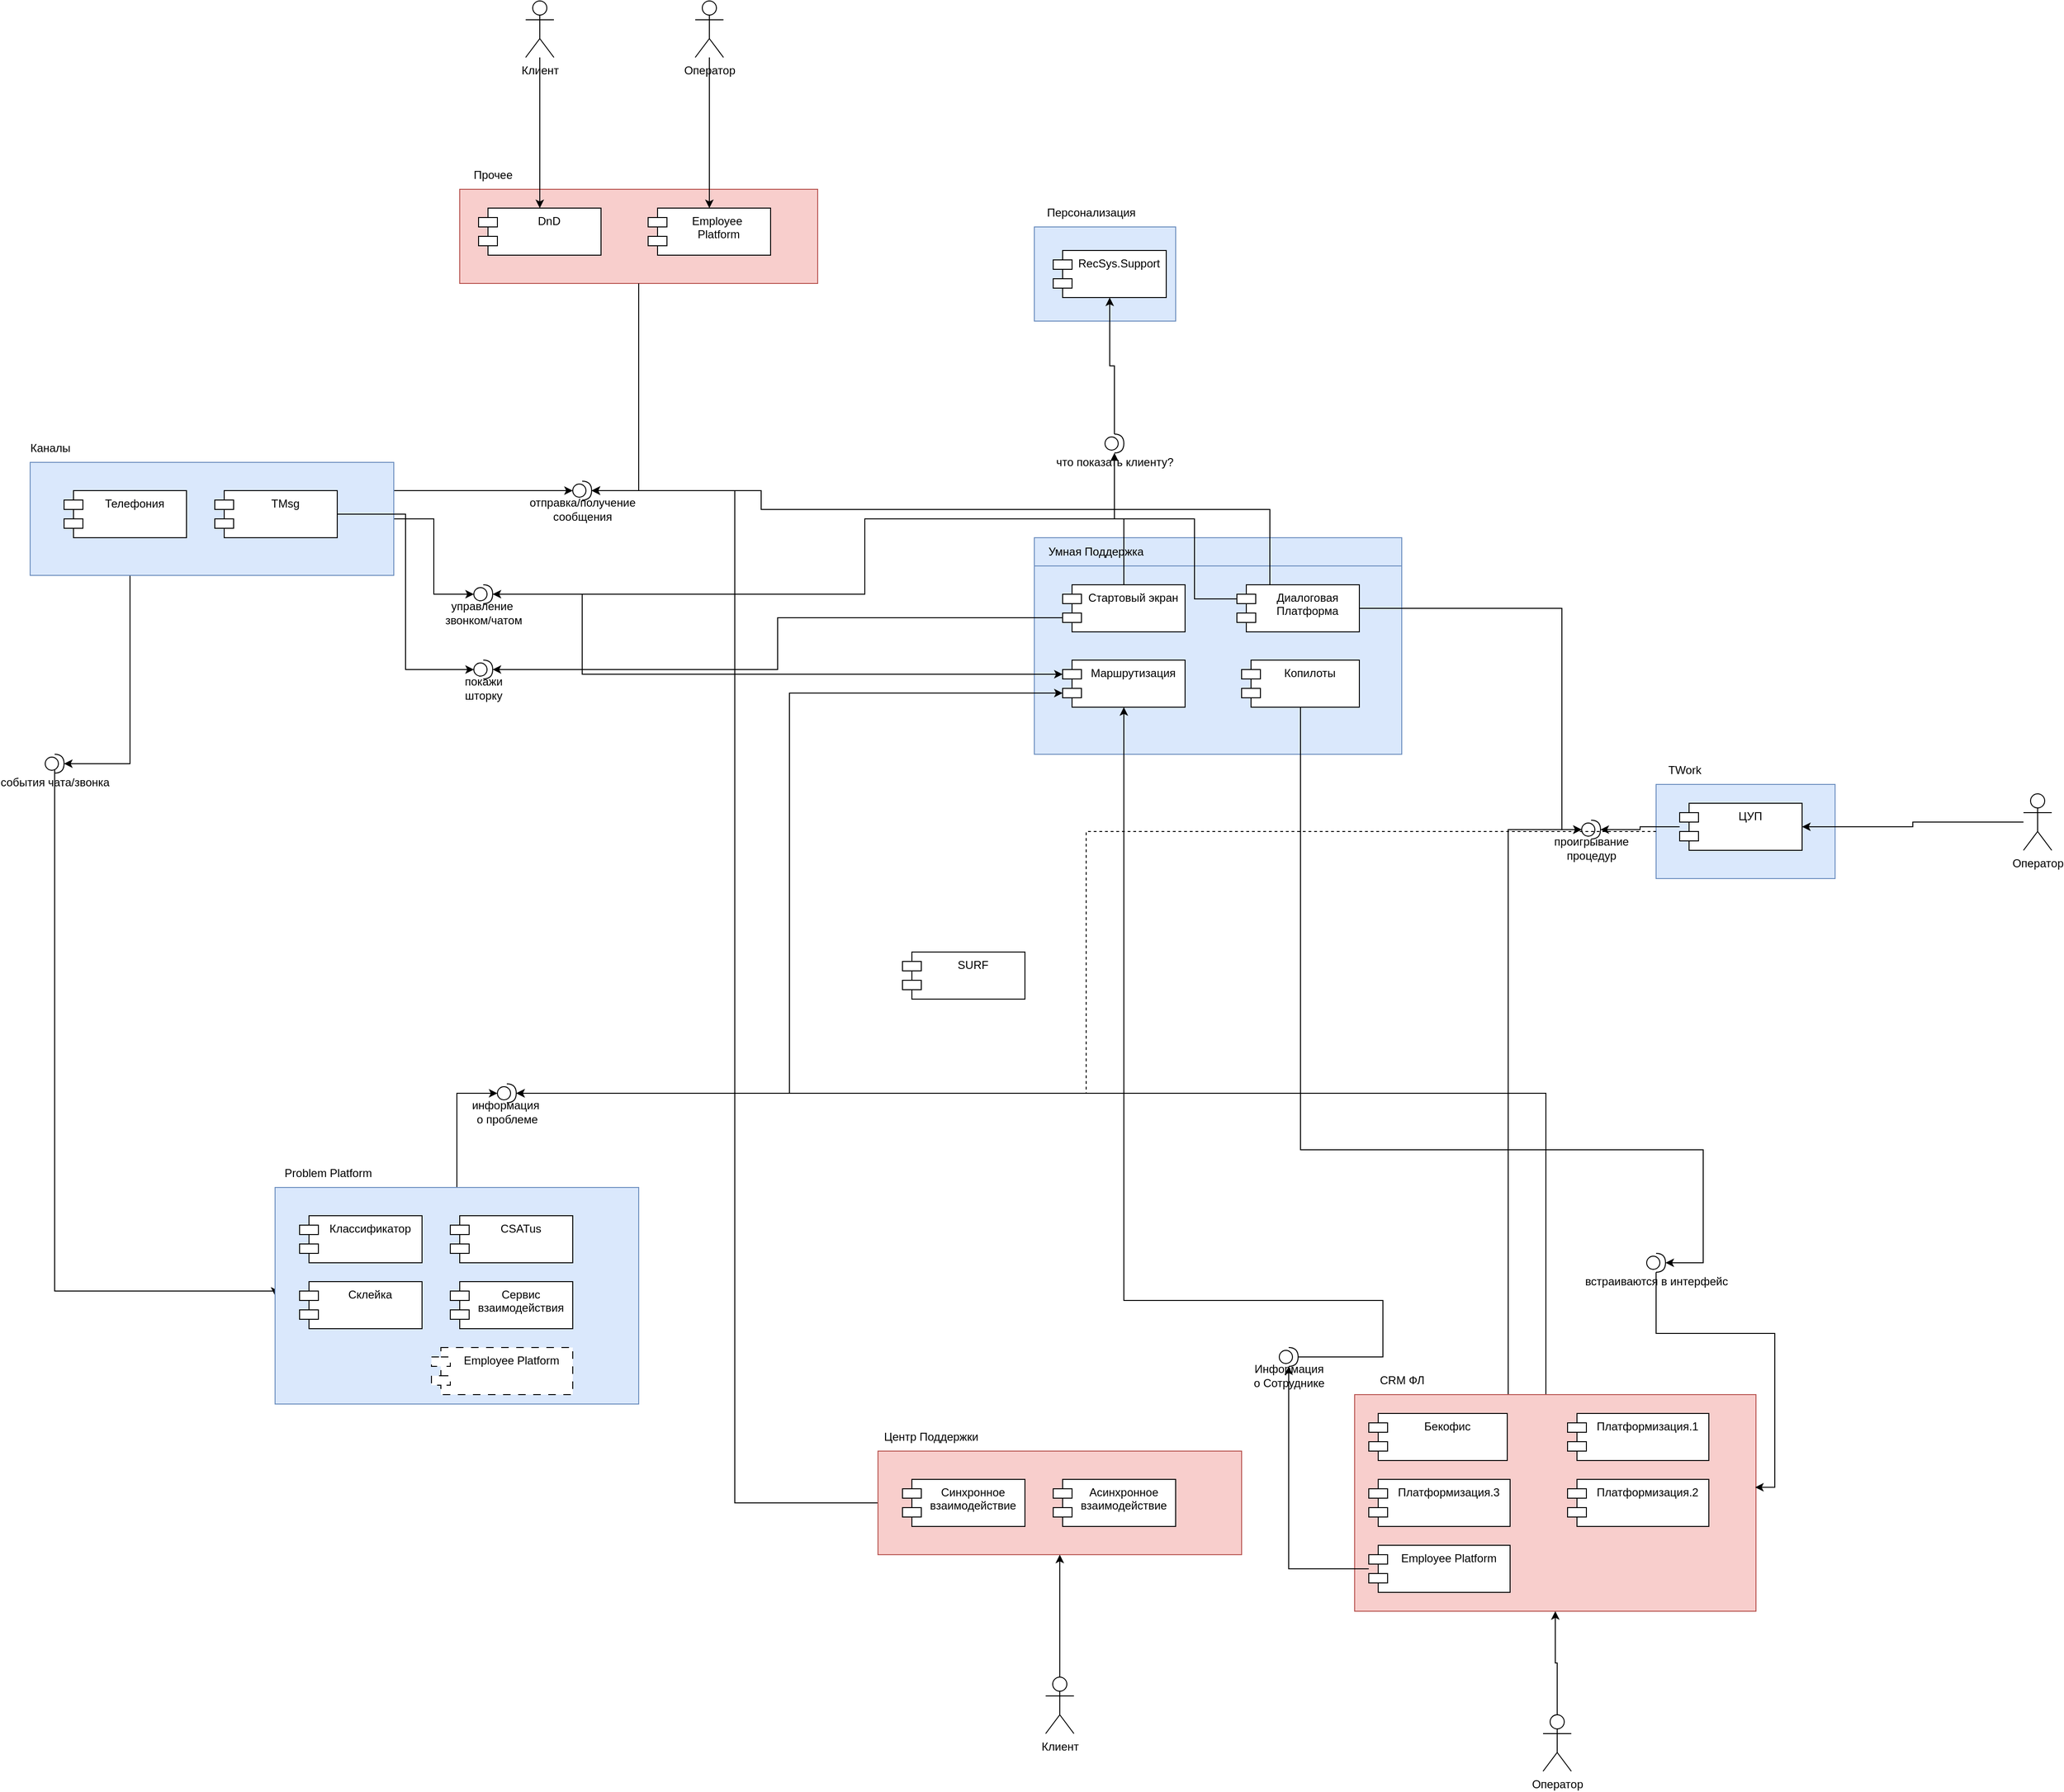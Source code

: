 <mxfile version="27.0.5">
  <diagram id="yl0jH9DGH8Iqt7PB2Dmf" name="Воронка Обслуживания">
    <mxGraphModel dx="2154" dy="1881" grid="1" gridSize="10" guides="1" tooltips="1" connect="1" arrows="1" fold="1" page="1" pageScale="1" pageWidth="850" pageHeight="1100" math="0" shadow="0">
      <root>
        <mxCell id="0" />
        <mxCell id="1" parent="0" />
        <mxCell id="XpxgRr7ZllXwCVMDja0l-89" value="" style="group;fillColor=#dae8fc;strokeColor=#6c8ebf;" parent="1" vertex="1" connectable="0">
          <mxGeometry x="970" y="-390" width="390" height="230" as="geometry" />
        </mxCell>
        <mxCell id="XpxgRr7ZllXwCVMDja0l-78" value="" style="rounded=0;whiteSpace=wrap;html=1;fillColor=#dae8fc;strokeColor=#6c8ebf;" parent="XpxgRr7ZllXwCVMDja0l-89" vertex="1">
          <mxGeometry y="30" width="390" height="200" as="geometry" />
        </mxCell>
        <mxCell id="XpxgRr7ZllXwCVMDja0l-12" value="Маршрутизация" style="shape=module;align=left;spacingLeft=20;align=center;verticalAlign=top;whiteSpace=wrap;html=1;" parent="XpxgRr7ZllXwCVMDja0l-89" vertex="1">
          <mxGeometry x="30" y="130" width="130" height="50" as="geometry" />
        </mxCell>
        <mxCell id="XpxgRr7ZllXwCVMDja0l-33" value="Диалоговая Платформа" style="shape=module;align=left;spacingLeft=20;align=center;verticalAlign=top;whiteSpace=wrap;html=1;" parent="XpxgRr7ZllXwCVMDja0l-89" vertex="1">
          <mxGeometry x="215" y="50" width="130" height="50" as="geometry" />
        </mxCell>
        <mxCell id="XpxgRr7ZllXwCVMDja0l-79" value="Умная Поддержка" style="text;html=1;align=center;verticalAlign=middle;resizable=0;points=[];autosize=1;strokeColor=none;fillColor=none;" parent="XpxgRr7ZllXwCVMDja0l-89" vertex="1">
          <mxGeometry width="130" height="30" as="geometry" />
        </mxCell>
        <mxCell id="XpxgRr7ZllXwCVMDja0l-80" value="Копилоты" style="shape=module;align=left;spacingLeft=20;align=center;verticalAlign=top;whiteSpace=wrap;html=1;" parent="XpxgRr7ZllXwCVMDja0l-89" vertex="1">
          <mxGeometry x="220" y="130" width="125" height="50" as="geometry" />
        </mxCell>
        <mxCell id="7s3dTTGu1TtM-MfIiU9b-1" value="Стартовый экран" style="shape=module;align=left;spacingLeft=20;align=center;verticalAlign=top;whiteSpace=wrap;html=1;" vertex="1" parent="XpxgRr7ZllXwCVMDja0l-89">
          <mxGeometry x="30" y="50" width="130" height="50" as="geometry" />
        </mxCell>
        <mxCell id="XpxgRr7ZllXwCVMDja0l-75" value="" style="rounded=0;whiteSpace=wrap;html=1;fillColor=#dae8fc;strokeColor=#6c8ebf;" parent="1" vertex="1">
          <mxGeometry x="1630" y="-128" width="190" height="100" as="geometry" />
        </mxCell>
        <mxCell id="XpxgRr7ZllXwCVMDja0l-15" style="edgeStyle=orthogonalEdgeStyle;rounded=0;orthogonalLoop=1;jettySize=auto;html=1;entryX=0;entryY=0.5;entryDx=0;entryDy=0;exitX=0;exitY=0.5;exitDx=0;exitDy=0;exitPerimeter=0;" parent="1" source="XpxgRr7ZllXwCVMDja0l-26" target="XpxgRr7ZllXwCVMDja0l-19" edge="1">
          <mxGeometry relative="1" as="geometry">
            <mxPoint x="90" y="134.966" as="sourcePoint" />
            <Array as="points">
              <mxPoint x="-70" y="-150" />
              <mxPoint x="-70" y="410" />
              <mxPoint x="164" y="410" />
            </Array>
          </mxGeometry>
        </mxCell>
        <mxCell id="XpxgRr7ZllXwCVMDja0l-26" value="события чата/звонка" style="shape=providedRequiredInterface;html=1;verticalLabelPosition=bottom;sketch=0;" parent="1" vertex="1">
          <mxGeometry x="-80" y="-160" width="20" height="20" as="geometry" />
        </mxCell>
        <mxCell id="XpxgRr7ZllXwCVMDja0l-27" style="edgeStyle=orthogonalEdgeStyle;rounded=0;orthogonalLoop=1;jettySize=auto;html=1;entryX=1;entryY=0.5;entryDx=0;entryDy=0;entryPerimeter=0;" parent="1" source="XpxgRr7ZllXwCVMDja0l-13" target="XpxgRr7ZllXwCVMDja0l-26" edge="1">
          <mxGeometry relative="1" as="geometry">
            <Array as="points">
              <mxPoint x="10" y="-150" />
            </Array>
          </mxGeometry>
        </mxCell>
        <mxCell id="XpxgRr7ZllXwCVMDja0l-29" value="&lt;div&gt;информация&amp;nbsp;&lt;/div&gt;&lt;div&gt;о проблеме&lt;/div&gt;" style="shape=providedRequiredInterface;html=1;verticalLabelPosition=bottom;sketch=0;" parent="1" vertex="1">
          <mxGeometry x="400" y="190" width="20" height="20" as="geometry" />
        </mxCell>
        <mxCell id="XpxgRr7ZllXwCVMDja0l-30" style="edgeStyle=orthogonalEdgeStyle;rounded=0;orthogonalLoop=1;jettySize=auto;html=1;entryX=0;entryY=0.5;entryDx=0;entryDy=0;entryPerimeter=0;" parent="1" source="XpxgRr7ZllXwCVMDja0l-19" target="XpxgRr7ZllXwCVMDja0l-29" edge="1">
          <mxGeometry relative="1" as="geometry" />
        </mxCell>
        <mxCell id="XpxgRr7ZllXwCVMDja0l-31" style="edgeStyle=orthogonalEdgeStyle;rounded=0;orthogonalLoop=1;jettySize=auto;html=1;entryX=0;entryY=0;entryDx=0;entryDy=35;entryPerimeter=0;" parent="1" source="XpxgRr7ZllXwCVMDja0l-29" target="XpxgRr7ZllXwCVMDja0l-12" edge="1">
          <mxGeometry relative="1" as="geometry" />
        </mxCell>
        <mxCell id="XpxgRr7ZllXwCVMDja0l-32" value="ЦУП" style="shape=module;align=left;spacingLeft=20;align=center;verticalAlign=top;whiteSpace=wrap;html=1;" parent="1" vertex="1">
          <mxGeometry x="1655" y="-108" width="130" height="50" as="geometry" />
        </mxCell>
        <mxCell id="XpxgRr7ZllXwCVMDja0l-36" style="edgeStyle=orthogonalEdgeStyle;rounded=0;orthogonalLoop=1;jettySize=auto;html=1;entryX=0;entryY=0;entryDx=0;entryDy=15;entryPerimeter=0;" parent="1" source="XpxgRr7ZllXwCVMDja0l-34" target="XpxgRr7ZllXwCVMDja0l-12" edge="1">
          <mxGeometry relative="1" as="geometry">
            <Array as="points">
              <mxPoint x="490" y="-330" />
              <mxPoint x="490" y="-245" />
            </Array>
          </mxGeometry>
        </mxCell>
        <mxCell id="XpxgRr7ZllXwCVMDja0l-34" value="&lt;div&gt;управление&amp;nbsp;&lt;/div&gt;&lt;div&gt;звонком/чатом&lt;/div&gt;" style="shape=providedRequiredInterface;html=1;verticalLabelPosition=bottom;sketch=0;" parent="1" vertex="1">
          <mxGeometry x="375" y="-340" width="20" height="20" as="geometry" />
        </mxCell>
        <mxCell id="XpxgRr7ZllXwCVMDja0l-35" style="edgeStyle=orthogonalEdgeStyle;rounded=0;orthogonalLoop=1;jettySize=auto;html=1;entryX=0;entryY=0.5;entryDx=0;entryDy=0;entryPerimeter=0;" parent="1" source="XpxgRr7ZllXwCVMDja0l-13" target="XpxgRr7ZllXwCVMDja0l-34" edge="1">
          <mxGeometry relative="1" as="geometry" />
        </mxCell>
        <mxCell id="XpxgRr7ZllXwCVMDja0l-37" style="edgeStyle=orthogonalEdgeStyle;rounded=0;orthogonalLoop=1;jettySize=auto;html=1;entryX=1;entryY=0.5;entryDx=0;entryDy=0;entryPerimeter=0;exitX=0;exitY=0;exitDx=0;exitDy=15;exitPerimeter=0;" parent="1" source="XpxgRr7ZllXwCVMDja0l-33" target="XpxgRr7ZllXwCVMDja0l-34" edge="1">
          <mxGeometry relative="1" as="geometry">
            <Array as="points">
              <mxPoint x="1140" y="-325" />
              <mxPoint x="1140" y="-410" />
              <mxPoint x="790" y="-410" />
              <mxPoint x="790" y="-330" />
            </Array>
          </mxGeometry>
        </mxCell>
        <mxCell id="XpxgRr7ZllXwCVMDja0l-38" value="&lt;div&gt;проигрывание&lt;/div&gt;&lt;div&gt;процедур&lt;/div&gt;" style="shape=providedRequiredInterface;html=1;verticalLabelPosition=bottom;sketch=0;" parent="1" vertex="1">
          <mxGeometry x="1551" y="-90" width="20" height="20" as="geometry" />
        </mxCell>
        <mxCell id="XpxgRr7ZllXwCVMDja0l-39" style="edgeStyle=orthogonalEdgeStyle;rounded=0;orthogonalLoop=1;jettySize=auto;html=1;entryX=0;entryY=0.5;entryDx=0;entryDy=0;entryPerimeter=0;" parent="1" source="XpxgRr7ZllXwCVMDja0l-33" target="XpxgRr7ZllXwCVMDja0l-38" edge="1">
          <mxGeometry relative="1" as="geometry">
            <Array as="points">
              <mxPoint x="1530" y="-315" />
              <mxPoint x="1530" y="-80" />
            </Array>
          </mxGeometry>
        </mxCell>
        <mxCell id="XpxgRr7ZllXwCVMDja0l-40" style="edgeStyle=orthogonalEdgeStyle;rounded=0;orthogonalLoop=1;jettySize=auto;html=1;entryX=1;entryY=0.5;entryDx=0;entryDy=0;entryPerimeter=0;" parent="1" source="XpxgRr7ZllXwCVMDja0l-32" target="XpxgRr7ZllXwCVMDja0l-38" edge="1">
          <mxGeometry relative="1" as="geometry" />
        </mxCell>
        <mxCell id="XpxgRr7ZllXwCVMDja0l-63" style="edgeStyle=orthogonalEdgeStyle;rounded=0;orthogonalLoop=1;jettySize=auto;html=1;entryX=0;entryY=0.5;entryDx=0;entryDy=0;entryPerimeter=0;" parent="1" source="XpxgRr7ZllXwCVMDja0l-42" target="XpxgRr7ZllXwCVMDja0l-38" edge="1">
          <mxGeometry relative="1" as="geometry">
            <mxPoint x="990" y="-90" as="targetPoint" />
            <Array as="points">
              <mxPoint x="1473" y="-80" />
            </Array>
          </mxGeometry>
        </mxCell>
        <mxCell id="XpxgRr7ZllXwCVMDja0l-51" value="SURF" style="shape=module;align=left;spacingLeft=20;align=center;verticalAlign=top;whiteSpace=wrap;html=1;" parent="1" vertex="1">
          <mxGeometry x="830" y="50" width="130" height="50" as="geometry" />
        </mxCell>
        <mxCell id="XpxgRr7ZllXwCVMDja0l-59" value="&lt;div&gt;Информация&lt;/div&gt;&lt;div&gt;о Сотруднике&lt;/div&gt;" style="shape=providedRequiredInterface;html=1;verticalLabelPosition=bottom;sketch=0;" parent="1" vertex="1">
          <mxGeometry x="1230" y="470" width="20" height="20" as="geometry" />
        </mxCell>
        <mxCell id="XpxgRr7ZllXwCVMDja0l-61" style="edgeStyle=orthogonalEdgeStyle;rounded=0;orthogonalLoop=1;jettySize=auto;html=1;entryX=0.5;entryY=1;entryDx=0;entryDy=0;exitX=1;exitY=0.5;exitDx=0;exitDy=0;exitPerimeter=0;" parent="1" source="XpxgRr7ZllXwCVMDja0l-59" target="XpxgRr7ZllXwCVMDja0l-12" edge="1">
          <mxGeometry relative="1" as="geometry">
            <mxPoint x="1229.997" y="429.25" as="sourcePoint" />
            <mxPoint x="1988.34" y="380" as="targetPoint" />
            <Array as="points">
              <mxPoint x="1340" y="480" />
              <mxPoint x="1340" y="420" />
              <mxPoint x="1065" y="420" />
            </Array>
          </mxGeometry>
        </mxCell>
        <mxCell id="XpxgRr7ZllXwCVMDja0l-64" style="edgeStyle=orthogonalEdgeStyle;rounded=0;orthogonalLoop=1;jettySize=auto;html=1;entryX=1;entryY=0.5;entryDx=0;entryDy=0;entryPerimeter=0;" parent="1" source="XpxgRr7ZllXwCVMDja0l-42" target="XpxgRr7ZllXwCVMDja0l-29" edge="1">
          <mxGeometry relative="1" as="geometry">
            <Array as="points">
              <mxPoint x="1513" y="200" />
            </Array>
          </mxGeometry>
        </mxCell>
        <mxCell id="XpxgRr7ZllXwCVMDja0l-66" value="" style="rounded=0;whiteSpace=wrap;html=1;fillColor=#f8cecc;strokeColor=#b85450;" parent="1" vertex="1">
          <mxGeometry x="360" y="-760" width="380" height="100" as="geometry" />
        </mxCell>
        <mxCell id="XpxgRr7ZllXwCVMDja0l-67" value="Прочее" style="text;html=1;align=center;verticalAlign=middle;resizable=0;points=[];autosize=1;strokeColor=none;fillColor=none;" parent="1" vertex="1">
          <mxGeometry x="360" y="-790" width="70" height="30" as="geometry" />
        </mxCell>
        <mxCell id="XpxgRr7ZllXwCVMDja0l-68" value="DnD" style="shape=module;align=left;spacingLeft=20;align=center;verticalAlign=top;whiteSpace=wrap;html=1;" parent="1" vertex="1">
          <mxGeometry x="380" y="-740" width="130" height="50" as="geometry" />
        </mxCell>
        <mxCell id="XpxgRr7ZllXwCVMDja0l-69" value="&lt;div&gt;Employee&amp;nbsp;&lt;/div&gt;&lt;div&gt;Platform&lt;/div&gt;" style="shape=module;align=left;spacingLeft=20;align=center;verticalAlign=top;whiteSpace=wrap;html=1;" parent="1" vertex="1">
          <mxGeometry x="560" y="-740" width="130" height="50" as="geometry" />
        </mxCell>
        <mxCell id="XpxgRr7ZllXwCVMDja0l-70" value="&lt;div&gt;отправка/получение&lt;/div&gt;&lt;div&gt;сообщения&lt;/div&gt;" style="shape=providedRequiredInterface;html=1;verticalLabelPosition=bottom;sketch=0;" parent="1" vertex="1">
          <mxGeometry x="480" y="-450" width="20" height="20" as="geometry" />
        </mxCell>
        <mxCell id="XpxgRr7ZllXwCVMDja0l-71" style="edgeStyle=orthogonalEdgeStyle;rounded=0;orthogonalLoop=1;jettySize=auto;html=1;entryX=0;entryY=0.5;entryDx=0;entryDy=0;entryPerimeter=0;exitX=1;exitY=0.25;exitDx=0;exitDy=0;" parent="1" source="XpxgRr7ZllXwCVMDja0l-13" target="XpxgRr7ZllXwCVMDja0l-70" edge="1">
          <mxGeometry relative="1" as="geometry">
            <Array as="points">
              <mxPoint x="430" y="-440" />
              <mxPoint x="430" y="-440" />
            </Array>
          </mxGeometry>
        </mxCell>
        <mxCell id="XpxgRr7ZllXwCVMDja0l-72" style="edgeStyle=orthogonalEdgeStyle;rounded=0;orthogonalLoop=1;jettySize=auto;html=1;entryX=1;entryY=0.5;entryDx=0;entryDy=0;entryPerimeter=0;" parent="1" source="XpxgRr7ZllXwCVMDja0l-52" target="XpxgRr7ZllXwCVMDja0l-70" edge="1">
          <mxGeometry relative="1" as="geometry" />
        </mxCell>
        <mxCell id="XpxgRr7ZllXwCVMDja0l-73" style="edgeStyle=orthogonalEdgeStyle;rounded=0;orthogonalLoop=1;jettySize=auto;html=1;entryX=1;entryY=0.5;entryDx=0;entryDy=0;entryPerimeter=0;" parent="1" source="XpxgRr7ZllXwCVMDja0l-66" target="XpxgRr7ZllXwCVMDja0l-70" edge="1">
          <mxGeometry relative="1" as="geometry" />
        </mxCell>
        <mxCell id="XpxgRr7ZllXwCVMDja0l-74" value="" style="group" parent="1" vertex="1" connectable="0">
          <mxGeometry x="-110" y="-500" width="400" height="150" as="geometry" />
        </mxCell>
        <mxCell id="XpxgRr7ZllXwCVMDja0l-13" value="" style="rounded=0;whiteSpace=wrap;html=1;fillColor=#dae8fc;strokeColor=#6c8ebf;" parent="XpxgRr7ZllXwCVMDja0l-74" vertex="1">
          <mxGeometry x="14" y="30" width="386" height="120" as="geometry" />
        </mxCell>
        <mxCell id="XpxgRr7ZllXwCVMDja0l-4" value="TMsg" style="shape=module;align=left;spacingLeft=20;align=center;verticalAlign=top;whiteSpace=wrap;html=1;" parent="XpxgRr7ZllXwCVMDja0l-74" vertex="1">
          <mxGeometry x="210" y="60" width="130" height="50" as="geometry" />
        </mxCell>
        <mxCell id="XpxgRr7ZllXwCVMDja0l-5" value="Телефония" style="shape=module;align=left;spacingLeft=20;align=center;verticalAlign=top;whiteSpace=wrap;html=1;" parent="XpxgRr7ZllXwCVMDja0l-74" vertex="1">
          <mxGeometry x="50" y="60" width="130" height="50" as="geometry" />
        </mxCell>
        <mxCell id="XpxgRr7ZllXwCVMDja0l-14" value="Каналы" style="text;html=1;align=center;verticalAlign=middle;resizable=0;points=[];autosize=1;strokeColor=none;fillColor=none;" parent="XpxgRr7ZllXwCVMDja0l-74" vertex="1">
          <mxGeometry width="70" height="30" as="geometry" />
        </mxCell>
        <mxCell id="XpxgRr7ZllXwCVMDja0l-76" value="TWork" style="text;html=1;align=center;verticalAlign=middle;resizable=0;points=[];autosize=1;strokeColor=none;fillColor=none;" parent="1" vertex="1">
          <mxGeometry x="1630" y="-158" width="60" height="30" as="geometry" />
        </mxCell>
        <mxCell id="XpxgRr7ZllXwCVMDja0l-82" style="edgeStyle=orthogonalEdgeStyle;rounded=0;orthogonalLoop=1;jettySize=auto;html=1;entryX=1;entryY=0.5;entryDx=0;entryDy=0;entryPerimeter=0;" parent="1" source="XpxgRr7ZllXwCVMDja0l-80" target="XpxgRr7ZllXwCVMDja0l-91" edge="1">
          <mxGeometry relative="1" as="geometry">
            <Array as="points">
              <mxPoint x="1252" y="260" />
              <mxPoint x="1680" y="260" />
              <mxPoint x="1680" y="380" />
            </Array>
          </mxGeometry>
        </mxCell>
        <mxCell id="XpxgRr7ZllXwCVMDja0l-84" value="" style="group;" parent="1" vertex="1" connectable="0">
          <mxGeometry x="1310" y="490" width="426" height="260" as="geometry" />
        </mxCell>
        <mxCell id="XpxgRr7ZllXwCVMDja0l-42" value="" style="rounded=0;whiteSpace=wrap;html=1;fillColor=#f8cecc;strokeColor=#b85450;" parent="XpxgRr7ZllXwCVMDja0l-84" vertex="1">
          <mxGeometry y="30" width="426" height="230" as="geometry" />
        </mxCell>
        <mxCell id="XpxgRr7ZllXwCVMDja0l-43" value="CRM ФЛ" style="text;html=1;align=center;verticalAlign=middle;resizable=0;points=[];autosize=1;strokeColor=none;fillColor=none;" parent="XpxgRr7ZllXwCVMDja0l-84" vertex="1">
          <mxGeometry x="15" width="70" height="30" as="geometry" />
        </mxCell>
        <mxCell id="XpxgRr7ZllXwCVMDja0l-44" value="Бекофис" style="shape=module;align=left;spacingLeft=20;align=center;verticalAlign=top;whiteSpace=wrap;html=1;" parent="XpxgRr7ZllXwCVMDja0l-84" vertex="1">
          <mxGeometry x="15" y="50" width="147" height="50" as="geometry" />
        </mxCell>
        <mxCell id="XpxgRr7ZllXwCVMDja0l-45" value="Платформизация.1" style="shape=module;align=left;spacingLeft=20;align=center;verticalAlign=top;whiteSpace=wrap;html=1;" parent="XpxgRr7ZllXwCVMDja0l-84" vertex="1">
          <mxGeometry x="226" y="50" width="150" height="50" as="geometry" />
        </mxCell>
        <mxCell id="XpxgRr7ZllXwCVMDja0l-46" value="Платформизация.2" style="shape=module;align=left;spacingLeft=20;align=center;verticalAlign=top;whiteSpace=wrap;html=1;" parent="XpxgRr7ZllXwCVMDja0l-84" vertex="1">
          <mxGeometry x="226" y="120" width="150" height="50" as="geometry" />
        </mxCell>
        <mxCell id="XpxgRr7ZllXwCVMDja0l-47" value="Платформизация.3" style="shape=module;align=left;spacingLeft=20;align=center;verticalAlign=top;whiteSpace=wrap;html=1;" parent="XpxgRr7ZllXwCVMDja0l-84" vertex="1">
          <mxGeometry x="15" y="120" width="150" height="50" as="geometry" />
        </mxCell>
        <mxCell id="XpxgRr7ZllXwCVMDja0l-48" value="Employee Platform" style="shape=module;align=left;spacingLeft=20;align=center;verticalAlign=top;whiteSpace=wrap;html=1;" parent="XpxgRr7ZllXwCVMDja0l-84" vertex="1">
          <mxGeometry x="15" y="190" width="150" height="50" as="geometry" />
        </mxCell>
        <mxCell id="XpxgRr7ZllXwCVMDja0l-85" value="" style="group;" parent="1" vertex="1" connectable="0">
          <mxGeometry x="800" y="550" width="390" height="140" as="geometry" />
        </mxCell>
        <mxCell id="XpxgRr7ZllXwCVMDja0l-52" value="" style="rounded=0;whiteSpace=wrap;html=1;fillColor=#f8cecc;strokeColor=#b85450;" parent="XpxgRr7ZllXwCVMDja0l-85" vertex="1">
          <mxGeometry x="4" y="30" width="386" height="110" as="geometry" />
        </mxCell>
        <mxCell id="XpxgRr7ZllXwCVMDja0l-53" value="Синхронное взаимодействие" style="shape=module;align=left;spacingLeft=20;align=center;verticalAlign=top;whiteSpace=wrap;html=1;" parent="XpxgRr7ZllXwCVMDja0l-85" vertex="1">
          <mxGeometry x="30" y="60" width="130" height="50" as="geometry" />
        </mxCell>
        <mxCell id="XpxgRr7ZllXwCVMDja0l-55" value="Центр Поддержки" style="text;html=1;align=center;verticalAlign=middle;resizable=0;points=[];autosize=1;strokeColor=none;fillColor=none;" parent="XpxgRr7ZllXwCVMDja0l-85" vertex="1">
          <mxGeometry width="120" height="30" as="geometry" />
        </mxCell>
        <mxCell id="XpxgRr7ZllXwCVMDja0l-57" value="Асинхронное взаимодействие" style="shape=module;align=left;spacingLeft=20;align=center;verticalAlign=top;whiteSpace=wrap;html=1;" parent="XpxgRr7ZllXwCVMDja0l-85" vertex="1">
          <mxGeometry x="190" y="60" width="130" height="50" as="geometry" />
        </mxCell>
        <mxCell id="XpxgRr7ZllXwCVMDja0l-86" value="" style="group" parent="1" vertex="1" connectable="0">
          <mxGeometry x="160" y="270" width="390" height="260" as="geometry" />
        </mxCell>
        <mxCell id="XpxgRr7ZllXwCVMDja0l-19" value="" style="rounded=0;whiteSpace=wrap;html=1;fillColor=#dae8fc;strokeColor=#6c8ebf;" parent="XpxgRr7ZllXwCVMDja0l-86" vertex="1">
          <mxGeometry x="4" y="30" width="386" height="230" as="geometry" />
        </mxCell>
        <mxCell id="XpxgRr7ZllXwCVMDja0l-1" value="Классификатор" style="shape=module;align=left;spacingLeft=20;align=center;verticalAlign=top;whiteSpace=wrap;html=1;" parent="XpxgRr7ZllXwCVMDja0l-86" vertex="1">
          <mxGeometry x="30" y="60" width="130" height="50" as="geometry" />
        </mxCell>
        <mxCell id="XpxgRr7ZllXwCVMDja0l-2" value="Сервис взаимодействия" style="shape=module;align=left;spacingLeft=20;align=center;verticalAlign=top;whiteSpace=wrap;html=1;" parent="XpxgRr7ZllXwCVMDja0l-86" vertex="1">
          <mxGeometry x="190" y="130" width="130" height="50" as="geometry" />
        </mxCell>
        <mxCell id="XpxgRr7ZllXwCVMDja0l-20" value="Problem Platform" style="text;html=1;align=center;verticalAlign=middle;resizable=0;points=[];autosize=1;strokeColor=none;fillColor=none;" parent="XpxgRr7ZllXwCVMDja0l-86" vertex="1">
          <mxGeometry width="120" height="30" as="geometry" />
        </mxCell>
        <mxCell id="XpxgRr7ZllXwCVMDja0l-23" value="Склейка" style="shape=module;align=left;spacingLeft=20;align=center;verticalAlign=top;whiteSpace=wrap;html=1;" parent="XpxgRr7ZllXwCVMDja0l-86" vertex="1">
          <mxGeometry x="30" y="130" width="130" height="50" as="geometry" />
        </mxCell>
        <mxCell id="XpxgRr7ZllXwCVMDja0l-24" value="CSATus" style="shape=module;align=left;spacingLeft=20;align=center;verticalAlign=top;whiteSpace=wrap;html=1;" parent="XpxgRr7ZllXwCVMDja0l-86" vertex="1">
          <mxGeometry x="190" y="60" width="130" height="50" as="geometry" />
        </mxCell>
        <mxCell id="XpxgRr7ZllXwCVMDja0l-49" value="Employee Platform" style="shape=module;align=left;spacingLeft=20;align=center;verticalAlign=top;whiteSpace=wrap;html=1;dashed=1;dashPattern=8 8;" parent="XpxgRr7ZllXwCVMDja0l-86" vertex="1">
          <mxGeometry x="170" y="200" width="150" height="50" as="geometry" />
        </mxCell>
        <mxCell id="XpxgRr7ZllXwCVMDja0l-87" style="edgeStyle=orthogonalEdgeStyle;rounded=0;orthogonalLoop=1;jettySize=auto;html=1;" parent="1" source="XpxgRr7ZllXwCVMDja0l-48" target="XpxgRr7ZllXwCVMDja0l-59" edge="1">
          <mxGeometry relative="1" as="geometry" />
        </mxCell>
        <mxCell id="XpxgRr7ZllXwCVMDja0l-88" style="edgeStyle=orthogonalEdgeStyle;rounded=0;orthogonalLoop=1;jettySize=auto;html=1;entryX=1;entryY=0.5;entryDx=0;entryDy=0;entryPerimeter=0;" parent="1" source="XpxgRr7ZllXwCVMDja0l-33" target="XpxgRr7ZllXwCVMDja0l-70" edge="1">
          <mxGeometry relative="1" as="geometry">
            <Array as="points">
              <mxPoint x="1220" y="-420" />
              <mxPoint x="680" y="-420" />
              <mxPoint x="680" y="-440" />
            </Array>
          </mxGeometry>
        </mxCell>
        <mxCell id="XpxgRr7ZllXwCVMDja0l-90" style="edgeStyle=orthogonalEdgeStyle;rounded=0;orthogonalLoop=1;jettySize=auto;html=1;entryX=1;entryY=0.5;entryDx=0;entryDy=0;entryPerimeter=0;dashed=1;" parent="1" source="XpxgRr7ZllXwCVMDja0l-75" target="XpxgRr7ZllXwCVMDja0l-29" edge="1">
          <mxGeometry relative="1" as="geometry" />
        </mxCell>
        <mxCell id="XpxgRr7ZllXwCVMDja0l-91" value="встраиваются в интерфейс" style="shape=providedRequiredInterface;html=1;verticalLabelPosition=bottom;sketch=0;" parent="1" vertex="1">
          <mxGeometry x="1620" y="370" width="20" height="20" as="geometry" />
        </mxCell>
        <mxCell id="XpxgRr7ZllXwCVMDja0l-92" style="edgeStyle=orthogonalEdgeStyle;rounded=0;orthogonalLoop=1;jettySize=auto;html=1;entryX=0.998;entryY=0.428;entryDx=0;entryDy=0;entryPerimeter=0;" parent="1" source="XpxgRr7ZllXwCVMDja0l-91" target="XpxgRr7ZllXwCVMDja0l-42" edge="1">
          <mxGeometry relative="1" as="geometry" />
        </mxCell>
        <mxCell id="7s3dTTGu1TtM-MfIiU9b-2" value="&lt;div&gt;покажи&lt;/div&gt;&lt;div&gt;шторку&lt;/div&gt;" style="shape=providedRequiredInterface;html=1;verticalLabelPosition=bottom;sketch=0;" vertex="1" parent="1">
          <mxGeometry x="375" y="-260" width="20" height="20" as="geometry" />
        </mxCell>
        <mxCell id="7s3dTTGu1TtM-MfIiU9b-5" style="edgeStyle=orthogonalEdgeStyle;rounded=0;orthogonalLoop=1;jettySize=auto;html=1;entryX=0;entryY=0.5;entryDx=0;entryDy=0;entryPerimeter=0;" edge="1" parent="1" source="XpxgRr7ZllXwCVMDja0l-4" target="7s3dTTGu1TtM-MfIiU9b-2">
          <mxGeometry relative="1" as="geometry" />
        </mxCell>
        <mxCell id="7s3dTTGu1TtM-MfIiU9b-6" style="edgeStyle=orthogonalEdgeStyle;rounded=0;orthogonalLoop=1;jettySize=auto;html=1;entryX=1;entryY=0.5;entryDx=0;entryDy=0;entryPerimeter=0;exitX=0;exitY=0;exitDx=0;exitDy=35;exitPerimeter=0;" edge="1" parent="1" source="7s3dTTGu1TtM-MfIiU9b-1" target="7s3dTTGu1TtM-MfIiU9b-2">
          <mxGeometry relative="1" as="geometry" />
        </mxCell>
        <mxCell id="7s3dTTGu1TtM-MfIiU9b-7" value="" style="rounded=0;whiteSpace=wrap;html=1;fillColor=#dae8fc;strokeColor=#6c8ebf;" vertex="1" parent="1">
          <mxGeometry x="970" y="-720" width="150" height="100" as="geometry" />
        </mxCell>
        <mxCell id="7s3dTTGu1TtM-MfIiU9b-8" value="RecSys.Support" style="shape=module;align=left;spacingLeft=20;align=center;verticalAlign=top;whiteSpace=wrap;html=1;" vertex="1" parent="1">
          <mxGeometry x="990" y="-695" width="120" height="50" as="geometry" />
        </mxCell>
        <mxCell id="7s3dTTGu1TtM-MfIiU9b-9" value="Персонализация" style="text;html=1;align=center;verticalAlign=middle;resizable=0;points=[];autosize=1;strokeColor=none;fillColor=none;" vertex="1" parent="1">
          <mxGeometry x="970" y="-750" width="120" height="30" as="geometry" />
        </mxCell>
        <mxCell id="7s3dTTGu1TtM-MfIiU9b-10" style="edgeStyle=orthogonalEdgeStyle;rounded=0;orthogonalLoop=1;jettySize=auto;html=1;" edge="1" parent="1" source="7s3dTTGu1TtM-MfIiU9b-12" target="7s3dTTGu1TtM-MfIiU9b-8">
          <mxGeometry relative="1" as="geometry" />
        </mxCell>
        <mxCell id="7s3dTTGu1TtM-MfIiU9b-13" value="" style="edgeStyle=orthogonalEdgeStyle;rounded=0;orthogonalLoop=1;jettySize=auto;html=1;" edge="1" parent="1" source="7s3dTTGu1TtM-MfIiU9b-1" target="7s3dTTGu1TtM-MfIiU9b-12">
          <mxGeometry relative="1" as="geometry">
            <mxPoint x="1065" y="-340" as="sourcePoint" />
            <mxPoint x="1050" y="-645" as="targetPoint" />
          </mxGeometry>
        </mxCell>
        <mxCell id="7s3dTTGu1TtM-MfIiU9b-12" value="что показать клиенту?" style="shape=providedRequiredInterface;html=1;verticalLabelPosition=bottom;sketch=0;" vertex="1" parent="1">
          <mxGeometry x="1045" y="-500" width="20" height="20" as="geometry" />
        </mxCell>
        <mxCell id="7s3dTTGu1TtM-MfIiU9b-15" style="edgeStyle=orthogonalEdgeStyle;rounded=0;orthogonalLoop=1;jettySize=auto;html=1;entryX=0.5;entryY=1;entryDx=0;entryDy=0;" edge="1" parent="1" source="7s3dTTGu1TtM-MfIiU9b-14" target="XpxgRr7ZllXwCVMDja0l-42">
          <mxGeometry relative="1" as="geometry" />
        </mxCell>
        <mxCell id="7s3dTTGu1TtM-MfIiU9b-14" value="Оператор" style="shape=umlActor;verticalLabelPosition=bottom;verticalAlign=top;html=1;" vertex="1" parent="1">
          <mxGeometry x="1510" y="860" width="30" height="60" as="geometry" />
        </mxCell>
        <mxCell id="7s3dTTGu1TtM-MfIiU9b-17" style="edgeStyle=orthogonalEdgeStyle;rounded=0;orthogonalLoop=1;jettySize=auto;html=1;entryX=0.5;entryY=1;entryDx=0;entryDy=0;" edge="1" parent="1" source="7s3dTTGu1TtM-MfIiU9b-16" target="XpxgRr7ZllXwCVMDja0l-52">
          <mxGeometry relative="1" as="geometry" />
        </mxCell>
        <mxCell id="7s3dTTGu1TtM-MfIiU9b-16" value="Клиент" style="shape=umlActor;verticalLabelPosition=bottom;verticalAlign=top;html=1;" vertex="1" parent="1">
          <mxGeometry x="982" y="820" width="30" height="60" as="geometry" />
        </mxCell>
        <mxCell id="7s3dTTGu1TtM-MfIiU9b-21" style="edgeStyle=orthogonalEdgeStyle;rounded=0;orthogonalLoop=1;jettySize=auto;html=1;" edge="1" parent="1" source="7s3dTTGu1TtM-MfIiU9b-20" target="XpxgRr7ZllXwCVMDja0l-69">
          <mxGeometry relative="1" as="geometry" />
        </mxCell>
        <mxCell id="7s3dTTGu1TtM-MfIiU9b-20" value="Оператор" style="shape=umlActor;verticalLabelPosition=bottom;verticalAlign=top;html=1;" vertex="1" parent="1">
          <mxGeometry x="610" y="-960" width="30" height="60" as="geometry" />
        </mxCell>
        <mxCell id="7s3dTTGu1TtM-MfIiU9b-23" style="edgeStyle=orthogonalEdgeStyle;rounded=0;orthogonalLoop=1;jettySize=auto;html=1;" edge="1" parent="1" source="7s3dTTGu1TtM-MfIiU9b-22" target="XpxgRr7ZllXwCVMDja0l-68">
          <mxGeometry relative="1" as="geometry" />
        </mxCell>
        <mxCell id="7s3dTTGu1TtM-MfIiU9b-22" value="Клиент" style="shape=umlActor;verticalLabelPosition=bottom;verticalAlign=top;html=1;" vertex="1" parent="1">
          <mxGeometry x="430" y="-960" width="30" height="60" as="geometry" />
        </mxCell>
        <mxCell id="7s3dTTGu1TtM-MfIiU9b-25" style="edgeStyle=orthogonalEdgeStyle;rounded=0;orthogonalLoop=1;jettySize=auto;html=1;" edge="1" parent="1" source="7s3dTTGu1TtM-MfIiU9b-24" target="XpxgRr7ZllXwCVMDja0l-32">
          <mxGeometry relative="1" as="geometry" />
        </mxCell>
        <mxCell id="7s3dTTGu1TtM-MfIiU9b-24" value="Оператор" style="shape=umlActor;verticalLabelPosition=bottom;verticalAlign=top;html=1;" vertex="1" parent="1">
          <mxGeometry x="2020" y="-118" width="30" height="60" as="geometry" />
        </mxCell>
      </root>
    </mxGraphModel>
  </diagram>
</mxfile>
